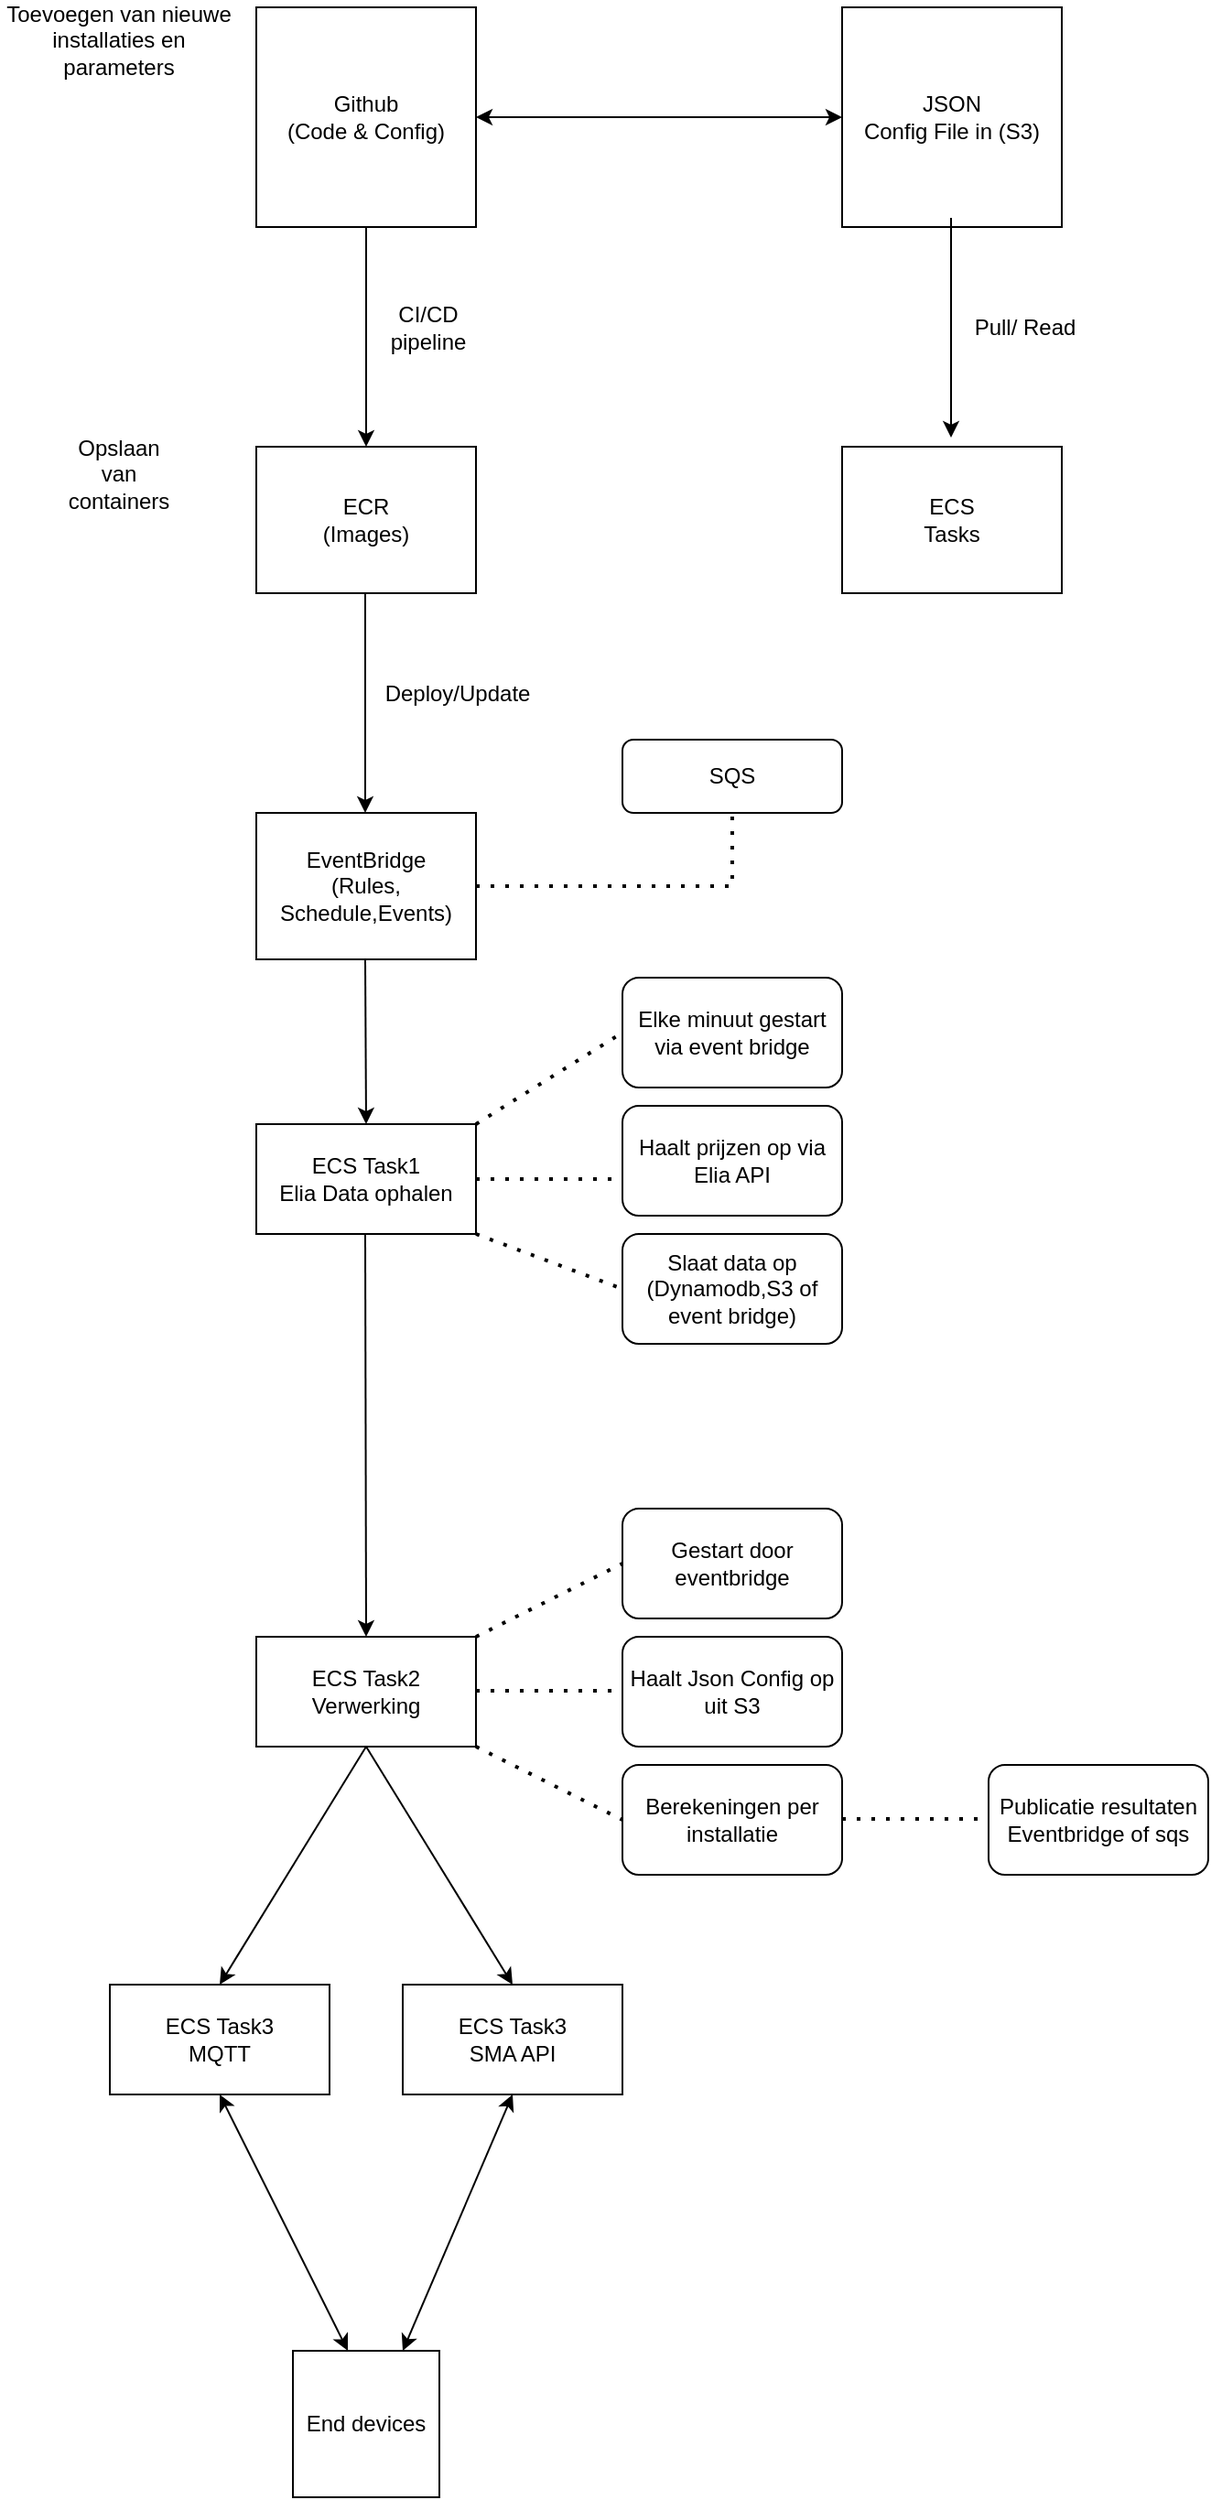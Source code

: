<mxfile version="25.0.3">
  <diagram name="Pagina-1" id="wW4Z6TZP-jDDgokMyb6F">
    <mxGraphModel dx="1674" dy="738" grid="1" gridSize="10" guides="1" tooltips="1" connect="1" arrows="1" fold="1" page="1" pageScale="1" pageWidth="827" pageHeight="1169" math="0" shadow="0">
      <root>
        <mxCell id="0" />
        <mxCell id="1" parent="0" />
        <mxCell id="q02-ulBFFWecJsiYI4my-1" value="Github&lt;br&gt;(Code &amp;amp; Config)" style="whiteSpace=wrap;html=1;aspect=fixed;" parent="1" vertex="1">
          <mxGeometry x="320" y="280" width="120" height="120" as="geometry" />
        </mxCell>
        <mxCell id="q02-ulBFFWecJsiYI4my-3" value="JSON&lt;br&gt;Config File in (S3)" style="whiteSpace=wrap;html=1;aspect=fixed;" parent="1" vertex="1">
          <mxGeometry x="640" y="280" width="120" height="120" as="geometry" />
        </mxCell>
        <mxCell id="q02-ulBFFWecJsiYI4my-4" value="ECR&lt;br&gt;(Images)" style="rounded=0;whiteSpace=wrap;html=1;" parent="1" vertex="1">
          <mxGeometry x="320" y="520" width="120" height="80" as="geometry" />
        </mxCell>
        <mxCell id="q02-ulBFFWecJsiYI4my-5" value="" style="endArrow=classic;html=1;rounded=0;exitX=0.5;exitY=1;exitDx=0;exitDy=0;" parent="1" source="q02-ulBFFWecJsiYI4my-1" target="q02-ulBFFWecJsiYI4my-4" edge="1">
          <mxGeometry width="50" height="50" relative="1" as="geometry">
            <mxPoint x="420" y="620" as="sourcePoint" />
            <mxPoint x="470" y="570" as="targetPoint" />
          </mxGeometry>
        </mxCell>
        <mxCell id="q02-ulBFFWecJsiYI4my-6" value="CI/CD pipeline" style="text;html=1;align=center;verticalAlign=middle;whiteSpace=wrap;rounded=0;" parent="1" vertex="1">
          <mxGeometry x="384" y="440" width="60" height="30" as="geometry" />
        </mxCell>
        <mxCell id="q02-ulBFFWecJsiYI4my-7" value="EventBridge&lt;br&gt;(Rules, Schedule,Events)" style="rounded=0;whiteSpace=wrap;html=1;" parent="1" vertex="1">
          <mxGeometry x="320" y="720" width="120" height="80" as="geometry" />
        </mxCell>
        <mxCell id="q02-ulBFFWecJsiYI4my-8" value="" style="endArrow=classic;html=1;rounded=0;exitX=0.5;exitY=1;exitDx=0;exitDy=0;" parent="1" edge="1">
          <mxGeometry width="50" height="50" relative="1" as="geometry">
            <mxPoint x="379.5" y="600" as="sourcePoint" />
            <mxPoint x="379.5" y="720" as="targetPoint" />
          </mxGeometry>
        </mxCell>
        <mxCell id="q02-ulBFFWecJsiYI4my-9" value="Deploy/Update" style="text;html=1;align=center;verticalAlign=middle;whiteSpace=wrap;rounded=0;" parent="1" vertex="1">
          <mxGeometry x="400" y="640" width="60" height="30" as="geometry" />
        </mxCell>
        <mxCell id="q02-ulBFFWecJsiYI4my-10" value="ECS Task1&lt;br&gt;Elia Data ophalen" style="rounded=0;whiteSpace=wrap;html=1;" parent="1" vertex="1">
          <mxGeometry x="320" y="890" width="120" height="60" as="geometry" />
        </mxCell>
        <mxCell id="q02-ulBFFWecJsiYI4my-11" value="" style="endArrow=none;dashed=1;html=1;dashPattern=1 3;strokeWidth=2;rounded=0;exitX=1;exitY=0;exitDx=0;exitDy=0;" parent="1" source="q02-ulBFFWecJsiYI4my-10" edge="1">
          <mxGeometry width="50" height="50" relative="1" as="geometry">
            <mxPoint x="480" y="850" as="sourcePoint" />
            <mxPoint x="520" y="840" as="targetPoint" />
          </mxGeometry>
        </mxCell>
        <mxCell id="q02-ulBFFWecJsiYI4my-12" value="Elke minuut gestart via event bridge" style="rounded=1;whiteSpace=wrap;html=1;" parent="1" vertex="1">
          <mxGeometry x="520" y="810" width="120" height="60" as="geometry" />
        </mxCell>
        <mxCell id="q02-ulBFFWecJsiYI4my-13" value="" style="endArrow=none;dashed=1;html=1;dashPattern=1 3;strokeWidth=2;rounded=0;exitX=1;exitY=0.5;exitDx=0;exitDy=0;" parent="1" source="q02-ulBFFWecJsiYI4my-10" edge="1">
          <mxGeometry width="50" height="50" relative="1" as="geometry">
            <mxPoint x="450" y="900" as="sourcePoint" />
            <mxPoint x="520" y="920" as="targetPoint" />
          </mxGeometry>
        </mxCell>
        <mxCell id="q02-ulBFFWecJsiYI4my-14" value="Haalt prijzen op via Elia API" style="rounded=1;whiteSpace=wrap;html=1;" parent="1" vertex="1">
          <mxGeometry x="520" y="880" width="120" height="60" as="geometry" />
        </mxCell>
        <mxCell id="q02-ulBFFWecJsiYI4my-15" value="Slaat data op (Dynamodb,S3 of event bridge)" style="rounded=1;whiteSpace=wrap;html=1;" parent="1" vertex="1">
          <mxGeometry x="520" y="950" width="120" height="60" as="geometry" />
        </mxCell>
        <mxCell id="q02-ulBFFWecJsiYI4my-16" value="" style="endArrow=none;dashed=1;html=1;dashPattern=1 3;strokeWidth=2;rounded=0;exitX=1;exitY=1;exitDx=0;exitDy=0;entryX=0;entryY=0.5;entryDx=0;entryDy=0;" parent="1" source="q02-ulBFFWecJsiYI4my-10" target="q02-ulBFFWecJsiYI4my-15" edge="1">
          <mxGeometry width="50" height="50" relative="1" as="geometry">
            <mxPoint x="450" y="930" as="sourcePoint" />
            <mxPoint x="530" y="930" as="targetPoint" />
          </mxGeometry>
        </mxCell>
        <mxCell id="q02-ulBFFWecJsiYI4my-17" value="" style="endArrow=classic;html=1;rounded=0;exitX=0.5;exitY=1;exitDx=0;exitDy=0;entryX=0.5;entryY=0;entryDx=0;entryDy=0;" parent="1" target="q02-ulBFFWecJsiYI4my-10" edge="1">
          <mxGeometry width="50" height="50" relative="1" as="geometry">
            <mxPoint x="379.5" y="800" as="sourcePoint" />
            <mxPoint x="380" y="880" as="targetPoint" />
          </mxGeometry>
        </mxCell>
        <mxCell id="q02-ulBFFWecJsiYI4my-18" value="ECS Task2&lt;br&gt;&lt;div&gt;Verwerking&lt;/div&gt;" style="rounded=0;whiteSpace=wrap;html=1;" parent="1" vertex="1">
          <mxGeometry x="320" y="1170" width="120" height="60" as="geometry" />
        </mxCell>
        <mxCell id="q02-ulBFFWecJsiYI4my-23" value="" style="endArrow=classic;html=1;rounded=0;exitX=0.5;exitY=1;exitDx=0;exitDy=0;entryX=0.5;entryY=0;entryDx=0;entryDy=0;" parent="1" target="q02-ulBFFWecJsiYI4my-18" edge="1">
          <mxGeometry width="50" height="50" relative="1" as="geometry">
            <mxPoint x="379.5" y="950" as="sourcePoint" />
            <mxPoint x="380" y="1040" as="targetPoint" />
          </mxGeometry>
        </mxCell>
        <mxCell id="q02-ulBFFWecJsiYI4my-24" value="Gestart door eventbridge" style="rounded=1;whiteSpace=wrap;html=1;" parent="1" vertex="1">
          <mxGeometry x="520" y="1100" width="120" height="60" as="geometry" />
        </mxCell>
        <mxCell id="q02-ulBFFWecJsiYI4my-25" value="Haalt Json Config op uit S3" style="rounded=1;whiteSpace=wrap;html=1;" parent="1" vertex="1">
          <mxGeometry x="520" y="1170" width="120" height="60" as="geometry" />
        </mxCell>
        <mxCell id="q02-ulBFFWecJsiYI4my-26" value="Berekeningen per installatie" style="rounded=1;whiteSpace=wrap;html=1;" parent="1" vertex="1">
          <mxGeometry x="520" y="1240" width="120" height="60" as="geometry" />
        </mxCell>
        <mxCell id="q02-ulBFFWecJsiYI4my-27" value="" style="endArrow=none;dashed=1;html=1;dashPattern=1 3;strokeWidth=2;rounded=0;exitX=1;exitY=0.5;exitDx=0;exitDy=0;" parent="1" edge="1">
          <mxGeometry width="50" height="50" relative="1" as="geometry">
            <mxPoint x="440" y="1199.5" as="sourcePoint" />
            <mxPoint x="520" y="1199.5" as="targetPoint" />
          </mxGeometry>
        </mxCell>
        <mxCell id="q02-ulBFFWecJsiYI4my-28" value="" style="endArrow=none;dashed=1;html=1;dashPattern=1 3;strokeWidth=2;rounded=0;exitX=1;exitY=0;exitDx=0;exitDy=0;entryX=0;entryY=0.5;entryDx=0;entryDy=0;" parent="1" source="q02-ulBFFWecJsiYI4my-18" target="q02-ulBFFWecJsiYI4my-24" edge="1">
          <mxGeometry width="50" height="50" relative="1" as="geometry">
            <mxPoint x="460" y="1020" as="sourcePoint" />
            <mxPoint x="540" y="1020" as="targetPoint" />
          </mxGeometry>
        </mxCell>
        <mxCell id="q02-ulBFFWecJsiYI4my-29" value="" style="endArrow=none;dashed=1;html=1;dashPattern=1 3;strokeWidth=2;rounded=0;exitX=1;exitY=1;exitDx=0;exitDy=0;entryX=0;entryY=0.5;entryDx=0;entryDy=0;" parent="1" source="q02-ulBFFWecJsiYI4my-18" target="q02-ulBFFWecJsiYI4my-26" edge="1">
          <mxGeometry width="50" height="50" relative="1" as="geometry">
            <mxPoint x="470" y="1030" as="sourcePoint" />
            <mxPoint x="550" y="1030" as="targetPoint" />
          </mxGeometry>
        </mxCell>
        <mxCell id="q02-ulBFFWecJsiYI4my-30" value="Publicatie resultaten&lt;br&gt;Eventbridge of sqs" style="rounded=1;whiteSpace=wrap;html=1;" parent="1" vertex="1">
          <mxGeometry x="720" y="1240" width="120" height="60" as="geometry" />
        </mxCell>
        <mxCell id="q02-ulBFFWecJsiYI4my-31" value="" style="endArrow=none;dashed=1;html=1;dashPattern=1 3;strokeWidth=2;rounded=0;exitX=1;exitY=0.5;exitDx=0;exitDy=0;" parent="1" edge="1">
          <mxGeometry width="50" height="50" relative="1" as="geometry">
            <mxPoint x="640" y="1269.5" as="sourcePoint" />
            <mxPoint x="720" y="1269.5" as="targetPoint" />
          </mxGeometry>
        </mxCell>
        <mxCell id="q02-ulBFFWecJsiYI4my-32" value="ECS Task3&lt;br&gt;&lt;div&gt;MQTT&lt;/div&gt;" style="rounded=0;whiteSpace=wrap;html=1;" parent="1" vertex="1">
          <mxGeometry x="240" y="1360" width="120" height="60" as="geometry" />
        </mxCell>
        <mxCell id="q02-ulBFFWecJsiYI4my-33" value="ECS Task3&lt;br&gt;SMA API" style="rounded=0;whiteSpace=wrap;html=1;" parent="1" vertex="1">
          <mxGeometry x="400" y="1360" width="120" height="60" as="geometry" />
        </mxCell>
        <mxCell id="q02-ulBFFWecJsiYI4my-34" value="" style="endArrow=classic;html=1;rounded=0;exitX=0.5;exitY=1;exitDx=0;exitDy=0;entryX=0.5;entryY=0;entryDx=0;entryDy=0;" parent="1" source="q02-ulBFFWecJsiYI4my-18" target="q02-ulBFFWecJsiYI4my-32" edge="1">
          <mxGeometry width="50" height="50" relative="1" as="geometry">
            <mxPoint x="500" y="1300" as="sourcePoint" />
            <mxPoint x="550" y="1250" as="targetPoint" />
          </mxGeometry>
        </mxCell>
        <mxCell id="q02-ulBFFWecJsiYI4my-35" value="" style="endArrow=classic;html=1;rounded=0;exitX=0.5;exitY=1;exitDx=0;exitDy=0;entryX=0.5;entryY=0;entryDx=0;entryDy=0;" parent="1" source="q02-ulBFFWecJsiYI4my-18" target="q02-ulBFFWecJsiYI4my-33" edge="1">
          <mxGeometry width="50" height="50" relative="1" as="geometry">
            <mxPoint x="390" y="1240" as="sourcePoint" />
            <mxPoint x="310" y="1370" as="targetPoint" />
          </mxGeometry>
        </mxCell>
        <mxCell id="q02-ulBFFWecJsiYI4my-37" value="SQS" style="rounded=1;whiteSpace=wrap;html=1;" parent="1" vertex="1">
          <mxGeometry x="520" y="680" width="120" height="40" as="geometry" />
        </mxCell>
        <mxCell id="q02-ulBFFWecJsiYI4my-38" value="" style="endArrow=none;dashed=1;html=1;dashPattern=1 3;strokeWidth=2;rounded=0;exitX=1;exitY=0.5;exitDx=0;exitDy=0;entryX=0.5;entryY=1;entryDx=0;entryDy=0;" parent="1" source="q02-ulBFFWecJsiYI4my-7" target="q02-ulBFFWecJsiYI4my-37" edge="1">
          <mxGeometry width="50" height="50" relative="1" as="geometry">
            <mxPoint x="500" y="700" as="sourcePoint" />
            <mxPoint x="550" y="650" as="targetPoint" />
            <Array as="points">
              <mxPoint x="580" y="760" />
            </Array>
          </mxGeometry>
        </mxCell>
        <mxCell id="q02-ulBFFWecJsiYI4my-39" value="ECS&lt;br&gt;Tasks" style="rounded=0;whiteSpace=wrap;html=1;" parent="1" vertex="1">
          <mxGeometry x="640" y="520" width="120" height="80" as="geometry" />
        </mxCell>
        <mxCell id="q02-ulBFFWecJsiYI4my-40" value="" style="endArrow=classic;html=1;rounded=0;exitX=0.5;exitY=1;exitDx=0;exitDy=0;" parent="1" edge="1">
          <mxGeometry width="50" height="50" relative="1" as="geometry">
            <mxPoint x="699.5" y="395" as="sourcePoint" />
            <mxPoint x="699.5" y="515" as="targetPoint" />
          </mxGeometry>
        </mxCell>
        <mxCell id="q02-ulBFFWecJsiYI4my-41" value="Pull/ Read" style="text;html=1;align=center;verticalAlign=middle;whiteSpace=wrap;rounded=0;" parent="1" vertex="1">
          <mxGeometry x="710" y="440" width="60" height="30" as="geometry" />
        </mxCell>
        <mxCell id="q02-ulBFFWecJsiYI4my-42" value="" style="endArrow=classic;startArrow=classic;html=1;rounded=0;exitX=1;exitY=0.5;exitDx=0;exitDy=0;entryX=0;entryY=0.5;entryDx=0;entryDy=0;" parent="1" source="q02-ulBFFWecJsiYI4my-1" target="q02-ulBFFWecJsiYI4my-3" edge="1">
          <mxGeometry width="50" height="50" relative="1" as="geometry">
            <mxPoint x="660" y="610" as="sourcePoint" />
            <mxPoint x="710" y="560" as="targetPoint" />
          </mxGeometry>
        </mxCell>
        <mxCell id="q02-ulBFFWecJsiYI4my-43" value="Toevoegen van nieuwe installaties en parameters&lt;div&gt;&lt;br&gt;&lt;/div&gt;" style="text;html=1;align=center;verticalAlign=middle;whiteSpace=wrap;rounded=0;" parent="1" vertex="1">
          <mxGeometry x="180" y="280" width="130" height="50" as="geometry" />
        </mxCell>
        <mxCell id="q02-ulBFFWecJsiYI4my-44" value="Opslaan van containers" style="text;html=1;align=center;verticalAlign=middle;whiteSpace=wrap;rounded=0;" parent="1" vertex="1">
          <mxGeometry x="215" y="520" width="60" height="30" as="geometry" />
        </mxCell>
        <mxCell id="_Wm3qIC3dwTtjY4-fo6T-1" value="End devices" style="whiteSpace=wrap;html=1;aspect=fixed;" vertex="1" parent="1">
          <mxGeometry x="340" y="1560" width="80" height="80" as="geometry" />
        </mxCell>
        <mxCell id="_Wm3qIC3dwTtjY4-fo6T-3" value="" style="endArrow=classic;startArrow=classic;html=1;rounded=0;exitX=0.75;exitY=0;exitDx=0;exitDy=0;entryX=0.5;entryY=1;entryDx=0;entryDy=0;" edge="1" parent="1" source="_Wm3qIC3dwTtjY4-fo6T-1" target="q02-ulBFFWecJsiYI4my-33">
          <mxGeometry width="50" height="50" relative="1" as="geometry">
            <mxPoint x="700" y="1570" as="sourcePoint" />
            <mxPoint x="750" y="1520" as="targetPoint" />
          </mxGeometry>
        </mxCell>
        <mxCell id="_Wm3qIC3dwTtjY4-fo6T-4" value="" style="endArrow=classic;startArrow=classic;html=1;rounded=0;entryX=0.5;entryY=1;entryDx=0;entryDy=0;" edge="1" parent="1" target="q02-ulBFFWecJsiYI4my-32">
          <mxGeometry width="50" height="50" relative="1" as="geometry">
            <mxPoint x="370" y="1560" as="sourcePoint" />
            <mxPoint x="470" y="1430" as="targetPoint" />
          </mxGeometry>
        </mxCell>
      </root>
    </mxGraphModel>
  </diagram>
</mxfile>
